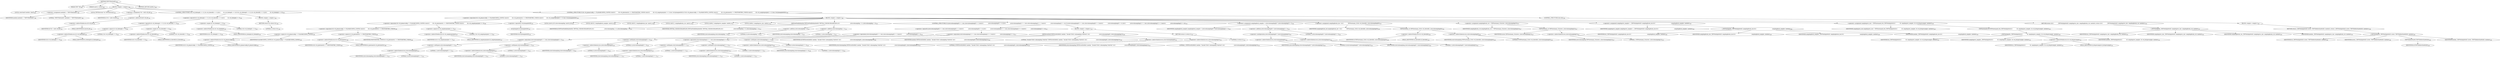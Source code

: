 digraph "TIFFVTileSize64" {  
"29719" [label = <(METHOD,TIFFVTileSize64)<SUB>188</SUB>> ]
"29720" [label = <(PARAM,TIFF *tif)<SUB>188</SUB>> ]
"29721" [label = <(PARAM,uint32_t nrows)<SUB>188</SUB>> ]
"29722" [label = <(BLOCK,&lt;empty&gt;,&lt;empty&gt;)<SUB>189</SUB>> ]
"29723" [label = <(LOCAL,constchar[] module: char[])<SUB>190</SUB>> ]
"29724" [label = <(&lt;operator&gt;.assignment,module[] = &quot;TIFFVTileSize64&quot;)<SUB>190</SUB>> ]
"29725" [label = <(IDENTIFIER,module,module[] = &quot;TIFFVTileSize64&quot;)<SUB>190</SUB>> ]
"29726" [label = <(LITERAL,&quot;TIFFVTileSize64&quot;,module[] = &quot;TIFFVTileSize64&quot;)<SUB>190</SUB>> ]
"29727" [label = <(LOCAL,TIFFDirectory* td: TIFFDirectory)<SUB>191</SUB>> ]
"29728" [label = <(&lt;operator&gt;.assignment,*td = &amp;tif-&gt;tif_dir)<SUB>191</SUB>> ]
"29729" [label = <(IDENTIFIER,td,*td = &amp;tif-&gt;tif_dir)<SUB>191</SUB>> ]
"29730" [label = <(&lt;operator&gt;.addressOf,&amp;tif-&gt;tif_dir)<SUB>191</SUB>> ]
"29731" [label = <(&lt;operator&gt;.indirectFieldAccess,tif-&gt;tif_dir)<SUB>191</SUB>> ]
"29732" [label = <(IDENTIFIER,tif,*td = &amp;tif-&gt;tif_dir)<SUB>191</SUB>> ]
"29733" [label = <(FIELD_IDENTIFIER,tif_dir,tif_dir)<SUB>191</SUB>> ]
"29734" [label = <(CONTROL_STRUCTURE,if (td-&gt;td_tilelength == 0 || td-&gt;td_tilewidth == 0 ||\012        td-&gt;td_tiledepth == 0),if (td-&gt;td_tilelength == 0 || td-&gt;td_tilewidth == 0 ||\012        td-&gt;td_tiledepth == 0))<SUB>192</SUB>> ]
"29735" [label = <(&lt;operator&gt;.logicalOr,td-&gt;td_tilelength == 0 || td-&gt;td_tilewidth == 0 ||\012        td-&gt;td_tiledepth == 0)<SUB>192</SUB>> ]
"29736" [label = <(&lt;operator&gt;.logicalOr,td-&gt;td_tilelength == 0 || td-&gt;td_tilewidth == 0)<SUB>192</SUB>> ]
"29737" [label = <(&lt;operator&gt;.equals,td-&gt;td_tilelength == 0)<SUB>192</SUB>> ]
"29738" [label = <(&lt;operator&gt;.indirectFieldAccess,td-&gt;td_tilelength)<SUB>192</SUB>> ]
"29739" [label = <(IDENTIFIER,td,td-&gt;td_tilelength == 0)<SUB>192</SUB>> ]
"29740" [label = <(FIELD_IDENTIFIER,td_tilelength,td_tilelength)<SUB>192</SUB>> ]
"29741" [label = <(LITERAL,0,td-&gt;td_tilelength == 0)<SUB>192</SUB>> ]
"29742" [label = <(&lt;operator&gt;.equals,td-&gt;td_tilewidth == 0)<SUB>192</SUB>> ]
"29743" [label = <(&lt;operator&gt;.indirectFieldAccess,td-&gt;td_tilewidth)<SUB>192</SUB>> ]
"29744" [label = <(IDENTIFIER,td,td-&gt;td_tilewidth == 0)<SUB>192</SUB>> ]
"29745" [label = <(FIELD_IDENTIFIER,td_tilewidth,td_tilewidth)<SUB>192</SUB>> ]
"29746" [label = <(LITERAL,0,td-&gt;td_tilewidth == 0)<SUB>192</SUB>> ]
"29747" [label = <(&lt;operator&gt;.equals,td-&gt;td_tiledepth == 0)<SUB>193</SUB>> ]
"29748" [label = <(&lt;operator&gt;.indirectFieldAccess,td-&gt;td_tiledepth)<SUB>193</SUB>> ]
"29749" [label = <(IDENTIFIER,td,td-&gt;td_tiledepth == 0)<SUB>193</SUB>> ]
"29750" [label = <(FIELD_IDENTIFIER,td_tiledepth,td_tiledepth)<SUB>193</SUB>> ]
"29751" [label = <(LITERAL,0,td-&gt;td_tiledepth == 0)<SUB>193</SUB>> ]
"29752" [label = <(BLOCK,&lt;empty&gt;,&lt;empty&gt;)<SUB>194</SUB>> ]
"29753" [label = <(RETURN,return (0);,return (0);)<SUB>194</SUB>> ]
"29754" [label = <(LITERAL,0,return (0);)<SUB>194</SUB>> ]
"29755" [label = <(CONTROL_STRUCTURE,if ((td-&gt;td_planarconfig == PLANARCONFIG_CONTIG) &amp;&amp;\012        (td-&gt;td_photometric == PHOTOMETRIC_YCBCR) &amp;&amp;\012        (td-&gt;td_samplesperpixel == 3) &amp;&amp; (!isUpSampled(tif))),if ((td-&gt;td_planarconfig == PLANARCONFIG_CONTIG) &amp;&amp;\012        (td-&gt;td_photometric == PHOTOMETRIC_YCBCR) &amp;&amp;\012        (td-&gt;td_samplesperpixel == 3) &amp;&amp; (!isUpSampled(tif))))<SUB>195</SUB>> ]
"29756" [label = <(&lt;operator&gt;.logicalAnd,(td-&gt;td_planarconfig == PLANARCONFIG_CONTIG) &amp;&amp;\012        (td-&gt;td_photometric == PHOTOMETRIC_YCBCR) &amp;&amp;\012        (td-&gt;td_samplesperpixel == 3) &amp;&amp; (!isUpSampled(tif)))<SUB>195</SUB>> ]
"29757" [label = <(&lt;operator&gt;.logicalAnd,(td-&gt;td_planarconfig == PLANARCONFIG_CONTIG) &amp;&amp;\012        (td-&gt;td_photometric == PHOTOMETRIC_YCBCR) &amp;&amp;\012        (td-&gt;td_samplesperpixel == 3))<SUB>195</SUB>> ]
"29758" [label = <(&lt;operator&gt;.logicalAnd,(td-&gt;td_planarconfig == PLANARCONFIG_CONTIG) &amp;&amp;\012        (td-&gt;td_photometric == PHOTOMETRIC_YCBCR))<SUB>195</SUB>> ]
"29759" [label = <(&lt;operator&gt;.equals,td-&gt;td_planarconfig == PLANARCONFIG_CONTIG)<SUB>195</SUB>> ]
"29760" [label = <(&lt;operator&gt;.indirectFieldAccess,td-&gt;td_planarconfig)<SUB>195</SUB>> ]
"29761" [label = <(IDENTIFIER,td,td-&gt;td_planarconfig == PLANARCONFIG_CONTIG)<SUB>195</SUB>> ]
"29762" [label = <(FIELD_IDENTIFIER,td_planarconfig,td_planarconfig)<SUB>195</SUB>> ]
"29763" [label = <(IDENTIFIER,PLANARCONFIG_CONTIG,td-&gt;td_planarconfig == PLANARCONFIG_CONTIG)<SUB>195</SUB>> ]
"29764" [label = <(&lt;operator&gt;.equals,td-&gt;td_photometric == PHOTOMETRIC_YCBCR)<SUB>196</SUB>> ]
"29765" [label = <(&lt;operator&gt;.indirectFieldAccess,td-&gt;td_photometric)<SUB>196</SUB>> ]
"29766" [label = <(IDENTIFIER,td,td-&gt;td_photometric == PHOTOMETRIC_YCBCR)<SUB>196</SUB>> ]
"29767" [label = <(FIELD_IDENTIFIER,td_photometric,td_photometric)<SUB>196</SUB>> ]
"29768" [label = <(IDENTIFIER,PHOTOMETRIC_YCBCR,td-&gt;td_photometric == PHOTOMETRIC_YCBCR)<SUB>196</SUB>> ]
"29769" [label = <(&lt;operator&gt;.equals,td-&gt;td_samplesperpixel == 3)<SUB>197</SUB>> ]
"29770" [label = <(&lt;operator&gt;.indirectFieldAccess,td-&gt;td_samplesperpixel)<SUB>197</SUB>> ]
"29771" [label = <(IDENTIFIER,td,td-&gt;td_samplesperpixel == 3)<SUB>197</SUB>> ]
"29772" [label = <(FIELD_IDENTIFIER,td_samplesperpixel,td_samplesperpixel)<SUB>197</SUB>> ]
"29773" [label = <(LITERAL,3,td-&gt;td_samplesperpixel == 3)<SUB>197</SUB>> ]
"29774" [label = <(&lt;operator&gt;.logicalNot,!isUpSampled(tif))<SUB>197</SUB>> ]
"29775" [label = <(isUpSampled,isUpSampled(tif))<SUB>197</SUB>> ]
"29776" [label = <(IDENTIFIER,tif,isUpSampled(tif))<SUB>197</SUB>> ]
"29777" [label = <(BLOCK,&lt;empty&gt;,&lt;empty&gt;)<SUB>198</SUB>> ]
"29778" [label = <(LOCAL,uint16_t[2] ycbcrsubsampling: uint16_t[2])<SUB>207</SUB>> ]
"29779" [label = <(LOCAL,uint16_t samplingblock_samples: uint16_t)<SUB>208</SUB>> ]
"29780" [label = <(LOCAL,uint32_t samplingblocks_hor: uint32_t)<SUB>209</SUB>> ]
"29781" [label = <(LOCAL,uint32_t samplingblocks_ver: uint32_t)<SUB>210</SUB>> ]
"29782" [label = <(LOCAL,uint64_t samplingrow_samples: uint64_t)<SUB>211</SUB>> ]
"29783" [label = <(LOCAL,uint64_t samplingrow_size: uint64_t)<SUB>212</SUB>> ]
"29784" [label = <(TIFFGetFieldDefaulted,TIFFGetFieldDefaulted(tif, TIFFTAG_YCBCRSUBSAMPLING,\012                              ycbcrsubsampling + 0, ycbcrsubsampling + 1))<SUB>213</SUB>> ]
"29785" [label = <(IDENTIFIER,tif,TIFFGetFieldDefaulted(tif, TIFFTAG_YCBCRSUBSAMPLING,\012                              ycbcrsubsampling + 0, ycbcrsubsampling + 1))<SUB>213</SUB>> ]
"29786" [label = <(IDENTIFIER,TIFFTAG_YCBCRSUBSAMPLING,TIFFGetFieldDefaulted(tif, TIFFTAG_YCBCRSUBSAMPLING,\012                              ycbcrsubsampling + 0, ycbcrsubsampling + 1))<SUB>213</SUB>> ]
"29787" [label = <(&lt;operator&gt;.addition,ycbcrsubsampling + 0)<SUB>214</SUB>> ]
"29788" [label = <(IDENTIFIER,ycbcrsubsampling,ycbcrsubsampling + 0)<SUB>214</SUB>> ]
"29789" [label = <(LITERAL,0,ycbcrsubsampling + 0)<SUB>214</SUB>> ]
"29790" [label = <(&lt;operator&gt;.addition,ycbcrsubsampling + 1)<SUB>214</SUB>> ]
"29791" [label = <(IDENTIFIER,ycbcrsubsampling,ycbcrsubsampling + 1)<SUB>214</SUB>> ]
"29792" [label = <(LITERAL,1,ycbcrsubsampling + 1)<SUB>214</SUB>> ]
"29793" [label = <(CONTROL_STRUCTURE,if ((ycbcrsubsampling[0] != 1 &amp;&amp; ycbcrsubsampling[0] != 2 &amp;&amp;\012             ycbcrsubsampling[0] != 4) ||\012            (ycbcrsubsampling[1] != 1 &amp;&amp; ycbcrsubsampling[1] != 2 &amp;&amp;\012             ycbcrsubsampling[1] != 4)),if ((ycbcrsubsampling[0] != 1 &amp;&amp; ycbcrsubsampling[0] != 2 &amp;&amp;\012             ycbcrsubsampling[0] != 4) ||\012            (ycbcrsubsampling[1] != 1 &amp;&amp; ycbcrsubsampling[1] != 2 &amp;&amp;\012             ycbcrsubsampling[1] != 4)))<SUB>215</SUB>> ]
"29794" [label = <(&lt;operator&gt;.logicalOr,(ycbcrsubsampling[0] != 1 &amp;&amp; ycbcrsubsampling[0] != 2 &amp;&amp;\012             ycbcrsubsampling[0] != 4) ||\012            (ycbcrsubsampling[1] != 1 &amp;&amp; ycbcrsubsampling[1] != 2 &amp;&amp;\012             ycbcrsubsampling[1] != 4))<SUB>215</SUB>> ]
"29795" [label = <(&lt;operator&gt;.logicalAnd,ycbcrsubsampling[0] != 1 &amp;&amp; ycbcrsubsampling[0] != 2 &amp;&amp;\012             ycbcrsubsampling[0] != 4)<SUB>215</SUB>> ]
"29796" [label = <(&lt;operator&gt;.logicalAnd,ycbcrsubsampling[0] != 1 &amp;&amp; ycbcrsubsampling[0] != 2)<SUB>215</SUB>> ]
"29797" [label = <(&lt;operator&gt;.notEquals,ycbcrsubsampling[0] != 1)<SUB>215</SUB>> ]
"29798" [label = <(&lt;operator&gt;.indirectIndexAccess,ycbcrsubsampling[0])<SUB>215</SUB>> ]
"29799" [label = <(IDENTIFIER,ycbcrsubsampling,ycbcrsubsampling[0] != 1)<SUB>215</SUB>> ]
"29800" [label = <(LITERAL,0,ycbcrsubsampling[0] != 1)<SUB>215</SUB>> ]
"29801" [label = <(LITERAL,1,ycbcrsubsampling[0] != 1)<SUB>215</SUB>> ]
"29802" [label = <(&lt;operator&gt;.notEquals,ycbcrsubsampling[0] != 2)<SUB>215</SUB>> ]
"29803" [label = <(&lt;operator&gt;.indirectIndexAccess,ycbcrsubsampling[0])<SUB>215</SUB>> ]
"29804" [label = <(IDENTIFIER,ycbcrsubsampling,ycbcrsubsampling[0] != 2)<SUB>215</SUB>> ]
"29805" [label = <(LITERAL,0,ycbcrsubsampling[0] != 2)<SUB>215</SUB>> ]
"29806" [label = <(LITERAL,2,ycbcrsubsampling[0] != 2)<SUB>215</SUB>> ]
"29807" [label = <(&lt;operator&gt;.notEquals,ycbcrsubsampling[0] != 4)<SUB>216</SUB>> ]
"29808" [label = <(&lt;operator&gt;.indirectIndexAccess,ycbcrsubsampling[0])<SUB>216</SUB>> ]
"29809" [label = <(IDENTIFIER,ycbcrsubsampling,ycbcrsubsampling[0] != 4)<SUB>216</SUB>> ]
"29810" [label = <(LITERAL,0,ycbcrsubsampling[0] != 4)<SUB>216</SUB>> ]
"29811" [label = <(LITERAL,4,ycbcrsubsampling[0] != 4)<SUB>216</SUB>> ]
"29812" [label = <(&lt;operator&gt;.logicalAnd,ycbcrsubsampling[1] != 1 &amp;&amp; ycbcrsubsampling[1] != 2 &amp;&amp;\012             ycbcrsubsampling[1] != 4)<SUB>217</SUB>> ]
"29813" [label = <(&lt;operator&gt;.logicalAnd,ycbcrsubsampling[1] != 1 &amp;&amp; ycbcrsubsampling[1] != 2)<SUB>217</SUB>> ]
"29814" [label = <(&lt;operator&gt;.notEquals,ycbcrsubsampling[1] != 1)<SUB>217</SUB>> ]
"29815" [label = <(&lt;operator&gt;.indirectIndexAccess,ycbcrsubsampling[1])<SUB>217</SUB>> ]
"29816" [label = <(IDENTIFIER,ycbcrsubsampling,ycbcrsubsampling[1] != 1)<SUB>217</SUB>> ]
"29817" [label = <(LITERAL,1,ycbcrsubsampling[1] != 1)<SUB>217</SUB>> ]
"29818" [label = <(LITERAL,1,ycbcrsubsampling[1] != 1)<SUB>217</SUB>> ]
"29819" [label = <(&lt;operator&gt;.notEquals,ycbcrsubsampling[1] != 2)<SUB>217</SUB>> ]
"29820" [label = <(&lt;operator&gt;.indirectIndexAccess,ycbcrsubsampling[1])<SUB>217</SUB>> ]
"29821" [label = <(IDENTIFIER,ycbcrsubsampling,ycbcrsubsampling[1] != 2)<SUB>217</SUB>> ]
"29822" [label = <(LITERAL,1,ycbcrsubsampling[1] != 2)<SUB>217</SUB>> ]
"29823" [label = <(LITERAL,2,ycbcrsubsampling[1] != 2)<SUB>217</SUB>> ]
"29824" [label = <(&lt;operator&gt;.notEquals,ycbcrsubsampling[1] != 4)<SUB>218</SUB>> ]
"29825" [label = <(&lt;operator&gt;.indirectIndexAccess,ycbcrsubsampling[1])<SUB>218</SUB>> ]
"29826" [label = <(IDENTIFIER,ycbcrsubsampling,ycbcrsubsampling[1] != 4)<SUB>218</SUB>> ]
"29827" [label = <(LITERAL,1,ycbcrsubsampling[1] != 4)<SUB>218</SUB>> ]
"29828" [label = <(LITERAL,4,ycbcrsubsampling[1] != 4)<SUB>218</SUB>> ]
"29829" [label = <(BLOCK,&lt;empty&gt;,&lt;empty&gt;)<SUB>219</SUB>> ]
"29830" [label = <(TIFFErrorExtR,TIFFErrorExtR(tif, module, &quot;Invalid YCbCr subsampling (%dx%d)&quot;,\012                          ycbcrsubsampling[0], ycbcrsubsampling[1]))<SUB>220</SUB>> ]
"29831" [label = <(IDENTIFIER,tif,TIFFErrorExtR(tif, module, &quot;Invalid YCbCr subsampling (%dx%d)&quot;,\012                          ycbcrsubsampling[0], ycbcrsubsampling[1]))<SUB>220</SUB>> ]
"29832" [label = <(IDENTIFIER,module,TIFFErrorExtR(tif, module, &quot;Invalid YCbCr subsampling (%dx%d)&quot;,\012                          ycbcrsubsampling[0], ycbcrsubsampling[1]))<SUB>220</SUB>> ]
"29833" [label = <(LITERAL,&quot;Invalid YCbCr subsampling (%dx%d)&quot;,TIFFErrorExtR(tif, module, &quot;Invalid YCbCr subsampling (%dx%d)&quot;,\012                          ycbcrsubsampling[0], ycbcrsubsampling[1]))<SUB>220</SUB>> ]
"29834" [label = <(&lt;operator&gt;.indirectIndexAccess,ycbcrsubsampling[0])<SUB>221</SUB>> ]
"29835" [label = <(IDENTIFIER,ycbcrsubsampling,TIFFErrorExtR(tif, module, &quot;Invalid YCbCr subsampling (%dx%d)&quot;,\012                          ycbcrsubsampling[0], ycbcrsubsampling[1]))<SUB>221</SUB>> ]
"29836" [label = <(LITERAL,0,TIFFErrorExtR(tif, module, &quot;Invalid YCbCr subsampling (%dx%d)&quot;,\012                          ycbcrsubsampling[0], ycbcrsubsampling[1]))<SUB>221</SUB>> ]
"29837" [label = <(&lt;operator&gt;.indirectIndexAccess,ycbcrsubsampling[1])<SUB>221</SUB>> ]
"29838" [label = <(IDENTIFIER,ycbcrsubsampling,TIFFErrorExtR(tif, module, &quot;Invalid YCbCr subsampling (%dx%d)&quot;,\012                          ycbcrsubsampling[0], ycbcrsubsampling[1]))<SUB>221</SUB>> ]
"29839" [label = <(LITERAL,1,TIFFErrorExtR(tif, module, &quot;Invalid YCbCr subsampling (%dx%d)&quot;,\012                          ycbcrsubsampling[0], ycbcrsubsampling[1]))<SUB>221</SUB>> ]
"29840" [label = <(RETURN,return 0;,return 0;)<SUB>222</SUB>> ]
"29841" [label = <(LITERAL,0,return 0;)<SUB>222</SUB>> ]
"29842" [label = <(&lt;operator&gt;.assignment,samplingblock_samples = ycbcrsubsampling[0] * ycbcrsubsampling[1] + 2)<SUB>224</SUB>> ]
"29843" [label = <(IDENTIFIER,samplingblock_samples,samplingblock_samples = ycbcrsubsampling[0] * ycbcrsubsampling[1] + 2)<SUB>224</SUB>> ]
"29844" [label = <(&lt;operator&gt;.addition,ycbcrsubsampling[0] * ycbcrsubsampling[1] + 2)<SUB>224</SUB>> ]
"29845" [label = <(&lt;operator&gt;.multiplication,ycbcrsubsampling[0] * ycbcrsubsampling[1])<SUB>224</SUB>> ]
"29846" [label = <(&lt;operator&gt;.indirectIndexAccess,ycbcrsubsampling[0])<SUB>224</SUB>> ]
"29847" [label = <(IDENTIFIER,ycbcrsubsampling,ycbcrsubsampling[0] * ycbcrsubsampling[1])<SUB>224</SUB>> ]
"29848" [label = <(LITERAL,0,ycbcrsubsampling[0] * ycbcrsubsampling[1])<SUB>224</SUB>> ]
"29849" [label = <(&lt;operator&gt;.indirectIndexAccess,ycbcrsubsampling[1])<SUB>224</SUB>> ]
"29850" [label = <(IDENTIFIER,ycbcrsubsampling,ycbcrsubsampling[0] * ycbcrsubsampling[1])<SUB>224</SUB>> ]
"29851" [label = <(LITERAL,1,ycbcrsubsampling[0] * ycbcrsubsampling[1])<SUB>224</SUB>> ]
"29852" [label = <(LITERAL,2,ycbcrsubsampling[0] * ycbcrsubsampling[1] + 2)<SUB>224</SUB>> ]
"29853" [label = <(&lt;operator&gt;.assignment,samplingblocks_hor =\012            TIFFhowmany_32(td-&gt;td_tilewidth, ycbcrsubsampling[0]))<SUB>225</SUB>> ]
"29854" [label = <(IDENTIFIER,samplingblocks_hor,samplingblocks_hor =\012            TIFFhowmany_32(td-&gt;td_tilewidth, ycbcrsubsampling[0]))<SUB>225</SUB>> ]
"29855" [label = <(TIFFhowmany_32,TIFFhowmany_32(td-&gt;td_tilewidth, ycbcrsubsampling[0]))<SUB>226</SUB>> ]
"29856" [label = <(&lt;operator&gt;.indirectFieldAccess,td-&gt;td_tilewidth)<SUB>226</SUB>> ]
"29857" [label = <(IDENTIFIER,td,TIFFhowmany_32(td-&gt;td_tilewidth, ycbcrsubsampling[0]))<SUB>226</SUB>> ]
"29858" [label = <(FIELD_IDENTIFIER,td_tilewidth,td_tilewidth)<SUB>226</SUB>> ]
"29859" [label = <(&lt;operator&gt;.indirectIndexAccess,ycbcrsubsampling[0])<SUB>226</SUB>> ]
"29860" [label = <(IDENTIFIER,ycbcrsubsampling,TIFFhowmany_32(td-&gt;td_tilewidth, ycbcrsubsampling[0]))<SUB>226</SUB>> ]
"29861" [label = <(LITERAL,0,TIFFhowmany_32(td-&gt;td_tilewidth, ycbcrsubsampling[0]))<SUB>226</SUB>> ]
"29862" [label = <(&lt;operator&gt;.assignment,samplingblocks_ver = TIFFhowmany_32(nrows, ycbcrsubsampling[1]))<SUB>227</SUB>> ]
"29863" [label = <(IDENTIFIER,samplingblocks_ver,samplingblocks_ver = TIFFhowmany_32(nrows, ycbcrsubsampling[1]))<SUB>227</SUB>> ]
"29864" [label = <(TIFFhowmany_32,TIFFhowmany_32(nrows, ycbcrsubsampling[1]))<SUB>227</SUB>> ]
"29865" [label = <(IDENTIFIER,nrows,TIFFhowmany_32(nrows, ycbcrsubsampling[1]))<SUB>227</SUB>> ]
"29866" [label = <(&lt;operator&gt;.indirectIndexAccess,ycbcrsubsampling[1])<SUB>227</SUB>> ]
"29867" [label = <(IDENTIFIER,ycbcrsubsampling,TIFFhowmany_32(nrows, ycbcrsubsampling[1]))<SUB>227</SUB>> ]
"29868" [label = <(LITERAL,1,TIFFhowmany_32(nrows, ycbcrsubsampling[1]))<SUB>227</SUB>> ]
"29869" [label = <(&lt;operator&gt;.assignment,samplingrow_samples = _TIFFMultiply64(tif, samplingblocks_hor,\012                                              samplingblock_samples, module))<SUB>228</SUB>> ]
"29870" [label = <(IDENTIFIER,samplingrow_samples,samplingrow_samples = _TIFFMultiply64(tif, samplingblocks_hor,\012                                              samplingblock_samples, module))<SUB>228</SUB>> ]
"29871" [label = <(_TIFFMultiply64,_TIFFMultiply64(tif, samplingblocks_hor,\012                                              samplingblock_samples, module))<SUB>228</SUB>> ]
"29872" [label = <(IDENTIFIER,tif,_TIFFMultiply64(tif, samplingblocks_hor,\012                                              samplingblock_samples, module))<SUB>228</SUB>> ]
"29873" [label = <(IDENTIFIER,samplingblocks_hor,_TIFFMultiply64(tif, samplingblocks_hor,\012                                              samplingblock_samples, module))<SUB>228</SUB>> ]
"29874" [label = <(IDENTIFIER,samplingblock_samples,_TIFFMultiply64(tif, samplingblocks_hor,\012                                              samplingblock_samples, module))<SUB>229</SUB>> ]
"29875" [label = <(IDENTIFIER,module,_TIFFMultiply64(tif, samplingblocks_hor,\012                                              samplingblock_samples, module))<SUB>229</SUB>> ]
"29876" [label = <(&lt;operator&gt;.assignment,samplingrow_size = TIFFhowmany8_64(_TIFFMultiply64(\012            tif, samplingrow_samples, td-&gt;td_bitspersample, module)))<SUB>230</SUB>> ]
"29877" [label = <(IDENTIFIER,samplingrow_size,samplingrow_size = TIFFhowmany8_64(_TIFFMultiply64(\012            tif, samplingrow_samples, td-&gt;td_bitspersample, module)))<SUB>230</SUB>> ]
"29878" [label = <(TIFFhowmany8_64,TIFFhowmany8_64(_TIFFMultiply64(\012            tif, samplingrow_samples, td-&gt;td_bitspersample, module)))<SUB>230</SUB>> ]
"29879" [label = <(_TIFFMultiply64,_TIFFMultiply64(\012            tif, samplingrow_samples, td-&gt;td_bitspersample, module))<SUB>230</SUB>> ]
"29880" [label = <(IDENTIFIER,tif,_TIFFMultiply64(\012            tif, samplingrow_samples, td-&gt;td_bitspersample, module))<SUB>231</SUB>> ]
"29881" [label = <(IDENTIFIER,samplingrow_samples,_TIFFMultiply64(\012            tif, samplingrow_samples, td-&gt;td_bitspersample, module))<SUB>231</SUB>> ]
"29882" [label = <(&lt;operator&gt;.indirectFieldAccess,td-&gt;td_bitspersample)<SUB>231</SUB>> ]
"29883" [label = <(IDENTIFIER,td,_TIFFMultiply64(\012            tif, samplingrow_samples, td-&gt;td_bitspersample, module))<SUB>231</SUB>> ]
"29884" [label = <(FIELD_IDENTIFIER,td_bitspersample,td_bitspersample)<SUB>231</SUB>> ]
"29885" [label = <(IDENTIFIER,module,_TIFFMultiply64(\012            tif, samplingrow_samples, td-&gt;td_bitspersample, module))<SUB>231</SUB>> ]
"29886" [label = <(RETURN,return (\012            _TIFFMultiply64(tif, samplingrow_size, samplingblocks_ver, module));,return (\012            _TIFFMultiply64(tif, samplingrow_size, samplingblocks_ver, module));)<SUB>232</SUB>> ]
"29887" [label = <(_TIFFMultiply64,_TIFFMultiply64(tif, samplingrow_size, samplingblocks_ver, module))<SUB>233</SUB>> ]
"29888" [label = <(IDENTIFIER,tif,_TIFFMultiply64(tif, samplingrow_size, samplingblocks_ver, module))<SUB>233</SUB>> ]
"29889" [label = <(IDENTIFIER,samplingrow_size,_TIFFMultiply64(tif, samplingrow_size, samplingblocks_ver, module))<SUB>233</SUB>> ]
"29890" [label = <(IDENTIFIER,samplingblocks_ver,_TIFFMultiply64(tif, samplingrow_size, samplingblocks_ver, module))<SUB>233</SUB>> ]
"29891" [label = <(IDENTIFIER,module,_TIFFMultiply64(tif, samplingrow_size, samplingblocks_ver, module))<SUB>233</SUB>> ]
"29892" [label = <(CONTROL_STRUCTURE,else,else)<SUB>236</SUB>> ]
"29893" [label = <(BLOCK,&lt;empty&gt;,&lt;empty&gt;)<SUB>236</SUB>> ]
"29894" [label = <(RETURN,return (_TIFFMultiply64(tif, nrows, TIFFTileRowSize64(tif), module));,return (_TIFFMultiply64(tif, nrows, TIFFTileRowSize64(tif), module));)<SUB>236</SUB>> ]
"29895" [label = <(_TIFFMultiply64,_TIFFMultiply64(tif, nrows, TIFFTileRowSize64(tif), module))<SUB>236</SUB>> ]
"29896" [label = <(IDENTIFIER,tif,_TIFFMultiply64(tif, nrows, TIFFTileRowSize64(tif), module))<SUB>236</SUB>> ]
"29897" [label = <(IDENTIFIER,nrows,_TIFFMultiply64(tif, nrows, TIFFTileRowSize64(tif), module))<SUB>236</SUB>> ]
"29898" [label = <(TIFFTileRowSize64,TIFFTileRowSize64(tif))<SUB>236</SUB>> ]
"29899" [label = <(IDENTIFIER,tif,TIFFTileRowSize64(tif))<SUB>236</SUB>> ]
"29900" [label = <(IDENTIFIER,module,_TIFFMultiply64(tif, nrows, TIFFTileRowSize64(tif), module))<SUB>236</SUB>> ]
"29901" [label = <(METHOD_RETURN,uint64_t)<SUB>188</SUB>> ]
  "29719" -> "29720" 
  "29719" -> "29721" 
  "29719" -> "29722" 
  "29719" -> "29901" 
  "29722" -> "29723" 
  "29722" -> "29724" 
  "29722" -> "29727" 
  "29722" -> "29728" 
  "29722" -> "29734" 
  "29722" -> "29755" 
  "29724" -> "29725" 
  "29724" -> "29726" 
  "29728" -> "29729" 
  "29728" -> "29730" 
  "29730" -> "29731" 
  "29731" -> "29732" 
  "29731" -> "29733" 
  "29734" -> "29735" 
  "29734" -> "29752" 
  "29735" -> "29736" 
  "29735" -> "29747" 
  "29736" -> "29737" 
  "29736" -> "29742" 
  "29737" -> "29738" 
  "29737" -> "29741" 
  "29738" -> "29739" 
  "29738" -> "29740" 
  "29742" -> "29743" 
  "29742" -> "29746" 
  "29743" -> "29744" 
  "29743" -> "29745" 
  "29747" -> "29748" 
  "29747" -> "29751" 
  "29748" -> "29749" 
  "29748" -> "29750" 
  "29752" -> "29753" 
  "29753" -> "29754" 
  "29755" -> "29756" 
  "29755" -> "29777" 
  "29755" -> "29892" 
  "29756" -> "29757" 
  "29756" -> "29774" 
  "29757" -> "29758" 
  "29757" -> "29769" 
  "29758" -> "29759" 
  "29758" -> "29764" 
  "29759" -> "29760" 
  "29759" -> "29763" 
  "29760" -> "29761" 
  "29760" -> "29762" 
  "29764" -> "29765" 
  "29764" -> "29768" 
  "29765" -> "29766" 
  "29765" -> "29767" 
  "29769" -> "29770" 
  "29769" -> "29773" 
  "29770" -> "29771" 
  "29770" -> "29772" 
  "29774" -> "29775" 
  "29775" -> "29776" 
  "29777" -> "29778" 
  "29777" -> "29779" 
  "29777" -> "29780" 
  "29777" -> "29781" 
  "29777" -> "29782" 
  "29777" -> "29783" 
  "29777" -> "29784" 
  "29777" -> "29793" 
  "29777" -> "29842" 
  "29777" -> "29853" 
  "29777" -> "29862" 
  "29777" -> "29869" 
  "29777" -> "29876" 
  "29777" -> "29886" 
  "29784" -> "29785" 
  "29784" -> "29786" 
  "29784" -> "29787" 
  "29784" -> "29790" 
  "29787" -> "29788" 
  "29787" -> "29789" 
  "29790" -> "29791" 
  "29790" -> "29792" 
  "29793" -> "29794" 
  "29793" -> "29829" 
  "29794" -> "29795" 
  "29794" -> "29812" 
  "29795" -> "29796" 
  "29795" -> "29807" 
  "29796" -> "29797" 
  "29796" -> "29802" 
  "29797" -> "29798" 
  "29797" -> "29801" 
  "29798" -> "29799" 
  "29798" -> "29800" 
  "29802" -> "29803" 
  "29802" -> "29806" 
  "29803" -> "29804" 
  "29803" -> "29805" 
  "29807" -> "29808" 
  "29807" -> "29811" 
  "29808" -> "29809" 
  "29808" -> "29810" 
  "29812" -> "29813" 
  "29812" -> "29824" 
  "29813" -> "29814" 
  "29813" -> "29819" 
  "29814" -> "29815" 
  "29814" -> "29818" 
  "29815" -> "29816" 
  "29815" -> "29817" 
  "29819" -> "29820" 
  "29819" -> "29823" 
  "29820" -> "29821" 
  "29820" -> "29822" 
  "29824" -> "29825" 
  "29824" -> "29828" 
  "29825" -> "29826" 
  "29825" -> "29827" 
  "29829" -> "29830" 
  "29829" -> "29840" 
  "29830" -> "29831" 
  "29830" -> "29832" 
  "29830" -> "29833" 
  "29830" -> "29834" 
  "29830" -> "29837" 
  "29834" -> "29835" 
  "29834" -> "29836" 
  "29837" -> "29838" 
  "29837" -> "29839" 
  "29840" -> "29841" 
  "29842" -> "29843" 
  "29842" -> "29844" 
  "29844" -> "29845" 
  "29844" -> "29852" 
  "29845" -> "29846" 
  "29845" -> "29849" 
  "29846" -> "29847" 
  "29846" -> "29848" 
  "29849" -> "29850" 
  "29849" -> "29851" 
  "29853" -> "29854" 
  "29853" -> "29855" 
  "29855" -> "29856" 
  "29855" -> "29859" 
  "29856" -> "29857" 
  "29856" -> "29858" 
  "29859" -> "29860" 
  "29859" -> "29861" 
  "29862" -> "29863" 
  "29862" -> "29864" 
  "29864" -> "29865" 
  "29864" -> "29866" 
  "29866" -> "29867" 
  "29866" -> "29868" 
  "29869" -> "29870" 
  "29869" -> "29871" 
  "29871" -> "29872" 
  "29871" -> "29873" 
  "29871" -> "29874" 
  "29871" -> "29875" 
  "29876" -> "29877" 
  "29876" -> "29878" 
  "29878" -> "29879" 
  "29879" -> "29880" 
  "29879" -> "29881" 
  "29879" -> "29882" 
  "29879" -> "29885" 
  "29882" -> "29883" 
  "29882" -> "29884" 
  "29886" -> "29887" 
  "29887" -> "29888" 
  "29887" -> "29889" 
  "29887" -> "29890" 
  "29887" -> "29891" 
  "29892" -> "29893" 
  "29893" -> "29894" 
  "29894" -> "29895" 
  "29895" -> "29896" 
  "29895" -> "29897" 
  "29895" -> "29898" 
  "29895" -> "29900" 
  "29898" -> "29899" 
}
